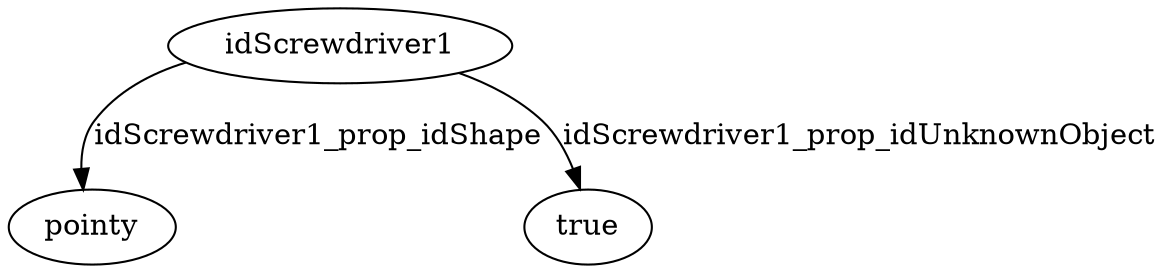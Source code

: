 strict digraph  {
idScrewdriver1 [node_type=entity_node, root=root];
pointy;
true;
idScrewdriver1 -> pointy  [edge_type=property, label=idScrewdriver1_prop_idShape];
idScrewdriver1 -> true  [edge_type=property, label=idScrewdriver1_prop_idUnknownObject];
}
